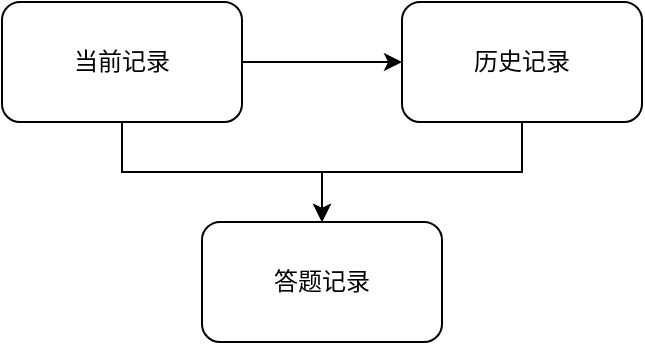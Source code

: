 <mxfile version="26.0.16">
  <diagram name="第 1 页" id="oEiPFNKvho59a_x15kHY">
    <mxGraphModel dx="823" dy="626" grid="1" gridSize="10" guides="1" tooltips="1" connect="1" arrows="1" fold="1" page="1" pageScale="1" pageWidth="827" pageHeight="1169" math="0" shadow="0">
      <root>
        <mxCell id="0" />
        <mxCell id="1" parent="0" />
        <mxCell id="zXBjQ1SGjJf2PyWNyvKk-3" value="" style="edgeStyle=orthogonalEdgeStyle;rounded=0;orthogonalLoop=1;jettySize=auto;html=1;" edge="1" parent="1" source="zXBjQ1SGjJf2PyWNyvKk-1" target="zXBjQ1SGjJf2PyWNyvKk-2">
          <mxGeometry relative="1" as="geometry" />
        </mxCell>
        <mxCell id="zXBjQ1SGjJf2PyWNyvKk-5" style="edgeStyle=orthogonalEdgeStyle;rounded=0;orthogonalLoop=1;jettySize=auto;html=1;" edge="1" parent="1" source="zXBjQ1SGjJf2PyWNyvKk-1" target="zXBjQ1SGjJf2PyWNyvKk-4">
          <mxGeometry relative="1" as="geometry" />
        </mxCell>
        <mxCell id="zXBjQ1SGjJf2PyWNyvKk-1" value="当前记录" style="rounded=1;whiteSpace=wrap;html=1;" vertex="1" parent="1">
          <mxGeometry x="90" y="200" width="120" height="60" as="geometry" />
        </mxCell>
        <mxCell id="zXBjQ1SGjJf2PyWNyvKk-6" style="edgeStyle=orthogonalEdgeStyle;rounded=0;orthogonalLoop=1;jettySize=auto;html=1;entryX=0.5;entryY=0;entryDx=0;entryDy=0;" edge="1" parent="1" source="zXBjQ1SGjJf2PyWNyvKk-2" target="zXBjQ1SGjJf2PyWNyvKk-4">
          <mxGeometry relative="1" as="geometry" />
        </mxCell>
        <mxCell id="zXBjQ1SGjJf2PyWNyvKk-2" value="历史记录" style="rounded=1;whiteSpace=wrap;html=1;" vertex="1" parent="1">
          <mxGeometry x="290" y="200" width="120" height="60" as="geometry" />
        </mxCell>
        <mxCell id="zXBjQ1SGjJf2PyWNyvKk-4" value="答题记录" style="rounded=1;whiteSpace=wrap;html=1;" vertex="1" parent="1">
          <mxGeometry x="190" y="310" width="120" height="60" as="geometry" />
        </mxCell>
      </root>
    </mxGraphModel>
  </diagram>
</mxfile>

